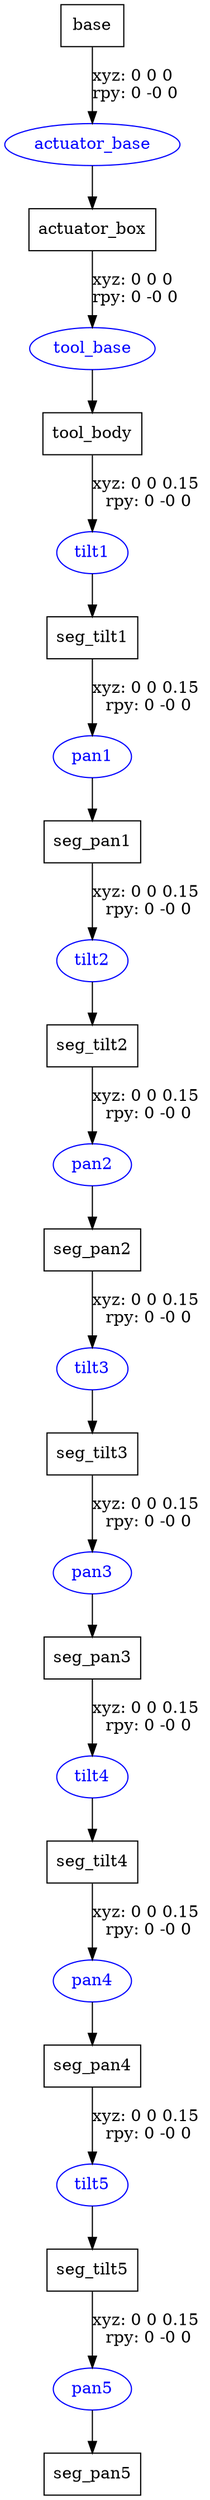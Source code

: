 digraph G {
node [shape=box];
"base" [label="base"];
"actuator_box" [label="actuator_box"];
"tool_body" [label="tool_body"];
"seg_tilt1" [label="seg_tilt1"];
"seg_pan1" [label="seg_pan1"];
"seg_tilt2" [label="seg_tilt2"];
"seg_pan2" [label="seg_pan2"];
"seg_tilt3" [label="seg_tilt3"];
"seg_pan3" [label="seg_pan3"];
"seg_tilt4" [label="seg_tilt4"];
"seg_pan4" [label="seg_pan4"];
"seg_tilt5" [label="seg_tilt5"];
"seg_pan5" [label="seg_pan5"];
node [shape=ellipse, color=blue, fontcolor=blue];
"base" -> "actuator_base" [label="xyz: 0 0 0 \nrpy: 0 -0 0"]
"actuator_base" -> "actuator_box"
"actuator_box" -> "tool_base" [label="xyz: 0 0 0 \nrpy: 0 -0 0"]
"tool_base" -> "tool_body"
"tool_body" -> "tilt1" [label="xyz: 0 0 0.15 \nrpy: 0 -0 0"]
"tilt1" -> "seg_tilt1"
"seg_tilt1" -> "pan1" [label="xyz: 0 0 0.15 \nrpy: 0 -0 0"]
"pan1" -> "seg_pan1"
"seg_pan1" -> "tilt2" [label="xyz: 0 0 0.15 \nrpy: 0 -0 0"]
"tilt2" -> "seg_tilt2"
"seg_tilt2" -> "pan2" [label="xyz: 0 0 0.15 \nrpy: 0 -0 0"]
"pan2" -> "seg_pan2"
"seg_pan2" -> "tilt3" [label="xyz: 0 0 0.15 \nrpy: 0 -0 0"]
"tilt3" -> "seg_tilt3"
"seg_tilt3" -> "pan3" [label="xyz: 0 0 0.15 \nrpy: 0 -0 0"]
"pan3" -> "seg_pan3"
"seg_pan3" -> "tilt4" [label="xyz: 0 0 0.15 \nrpy: 0 -0 0"]
"tilt4" -> "seg_tilt4"
"seg_tilt4" -> "pan4" [label="xyz: 0 0 0.15 \nrpy: 0 -0 0"]
"pan4" -> "seg_pan4"
"seg_pan4" -> "tilt5" [label="xyz: 0 0 0.15 \nrpy: 0 -0 0"]
"tilt5" -> "seg_tilt5"
"seg_tilt5" -> "pan5" [label="xyz: 0 0 0.15 \nrpy: 0 -0 0"]
"pan5" -> "seg_pan5"
}
